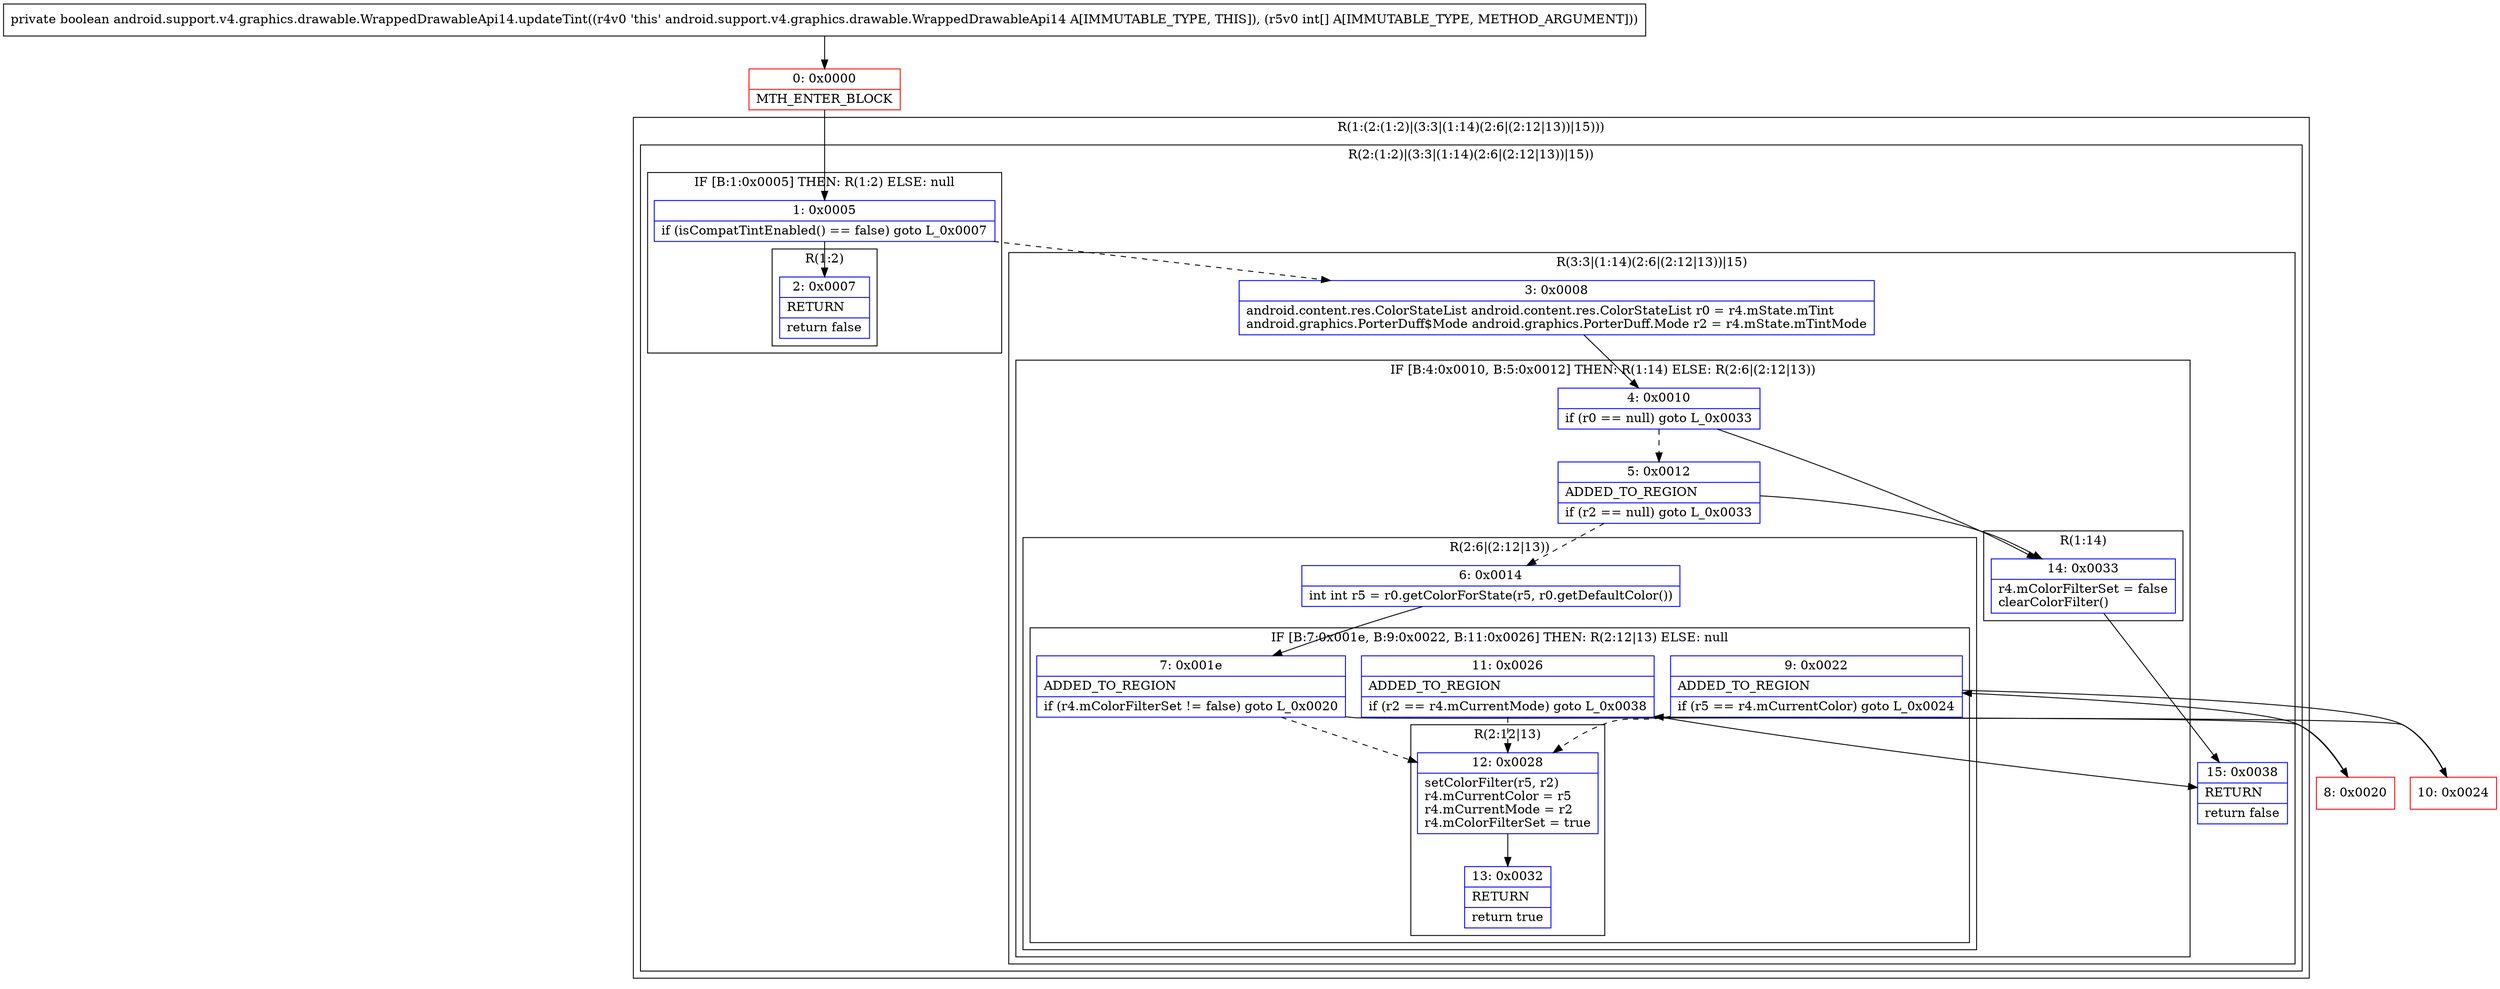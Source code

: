 digraph "CFG forandroid.support.v4.graphics.drawable.WrappedDrawableApi14.updateTint([I)Z" {
subgraph cluster_Region_2040288834 {
label = "R(1:(2:(1:2)|(3:3|(1:14)(2:6|(2:12|13))|15)))";
node [shape=record,color=blue];
subgraph cluster_Region_19130777 {
label = "R(2:(1:2)|(3:3|(1:14)(2:6|(2:12|13))|15))";
node [shape=record,color=blue];
subgraph cluster_IfRegion_2080213795 {
label = "IF [B:1:0x0005] THEN: R(1:2) ELSE: null";
node [shape=record,color=blue];
Node_1 [shape=record,label="{1\:\ 0x0005|if (isCompatTintEnabled() == false) goto L_0x0007\l}"];
subgraph cluster_Region_444099858 {
label = "R(1:2)";
node [shape=record,color=blue];
Node_2 [shape=record,label="{2\:\ 0x0007|RETURN\l|return false\l}"];
}
}
subgraph cluster_Region_926496564 {
label = "R(3:3|(1:14)(2:6|(2:12|13))|15)";
node [shape=record,color=blue];
Node_3 [shape=record,label="{3\:\ 0x0008|android.content.res.ColorStateList android.content.res.ColorStateList r0 = r4.mState.mTint\landroid.graphics.PorterDuff$Mode android.graphics.PorterDuff.Mode r2 = r4.mState.mTintMode\l}"];
subgraph cluster_IfRegion_1253873166 {
label = "IF [B:4:0x0010, B:5:0x0012] THEN: R(1:14) ELSE: R(2:6|(2:12|13))";
node [shape=record,color=blue];
Node_4 [shape=record,label="{4\:\ 0x0010|if (r0 == null) goto L_0x0033\l}"];
Node_5 [shape=record,label="{5\:\ 0x0012|ADDED_TO_REGION\l|if (r2 == null) goto L_0x0033\l}"];
subgraph cluster_Region_21825113 {
label = "R(1:14)";
node [shape=record,color=blue];
Node_14 [shape=record,label="{14\:\ 0x0033|r4.mColorFilterSet = false\lclearColorFilter()\l}"];
}
subgraph cluster_Region_1825823023 {
label = "R(2:6|(2:12|13))";
node [shape=record,color=blue];
Node_6 [shape=record,label="{6\:\ 0x0014|int int r5 = r0.getColorForState(r5, r0.getDefaultColor())\l}"];
subgraph cluster_IfRegion_1786512693 {
label = "IF [B:7:0x001e, B:9:0x0022, B:11:0x0026] THEN: R(2:12|13) ELSE: null";
node [shape=record,color=blue];
Node_7 [shape=record,label="{7\:\ 0x001e|ADDED_TO_REGION\l|if (r4.mColorFilterSet != false) goto L_0x0020\l}"];
Node_9 [shape=record,label="{9\:\ 0x0022|ADDED_TO_REGION\l|if (r5 == r4.mCurrentColor) goto L_0x0024\l}"];
Node_11 [shape=record,label="{11\:\ 0x0026|ADDED_TO_REGION\l|if (r2 == r4.mCurrentMode) goto L_0x0038\l}"];
subgraph cluster_Region_344068057 {
label = "R(2:12|13)";
node [shape=record,color=blue];
Node_12 [shape=record,label="{12\:\ 0x0028|setColorFilter(r5, r2)\lr4.mCurrentColor = r5\lr4.mCurrentMode = r2\lr4.mColorFilterSet = true\l}"];
Node_13 [shape=record,label="{13\:\ 0x0032|RETURN\l|return true\l}"];
}
}
}
}
Node_15 [shape=record,label="{15\:\ 0x0038|RETURN\l|return false\l}"];
}
}
}
Node_0 [shape=record,color=red,label="{0\:\ 0x0000|MTH_ENTER_BLOCK\l}"];
Node_8 [shape=record,color=red,label="{8\:\ 0x0020}"];
Node_10 [shape=record,color=red,label="{10\:\ 0x0024}"];
MethodNode[shape=record,label="{private boolean android.support.v4.graphics.drawable.WrappedDrawableApi14.updateTint((r4v0 'this' android.support.v4.graphics.drawable.WrappedDrawableApi14 A[IMMUTABLE_TYPE, THIS]), (r5v0 int[] A[IMMUTABLE_TYPE, METHOD_ARGUMENT])) }"];
MethodNode -> Node_0;
Node_1 -> Node_2;
Node_1 -> Node_3[style=dashed];
Node_3 -> Node_4;
Node_4 -> Node_5[style=dashed];
Node_4 -> Node_14;
Node_5 -> Node_6[style=dashed];
Node_5 -> Node_14;
Node_14 -> Node_15;
Node_6 -> Node_7;
Node_7 -> Node_8;
Node_7 -> Node_12[style=dashed];
Node_9 -> Node_10;
Node_9 -> Node_12[style=dashed];
Node_11 -> Node_12[style=dashed];
Node_11 -> Node_15;
Node_12 -> Node_13;
Node_0 -> Node_1;
Node_8 -> Node_9;
Node_10 -> Node_11;
}


